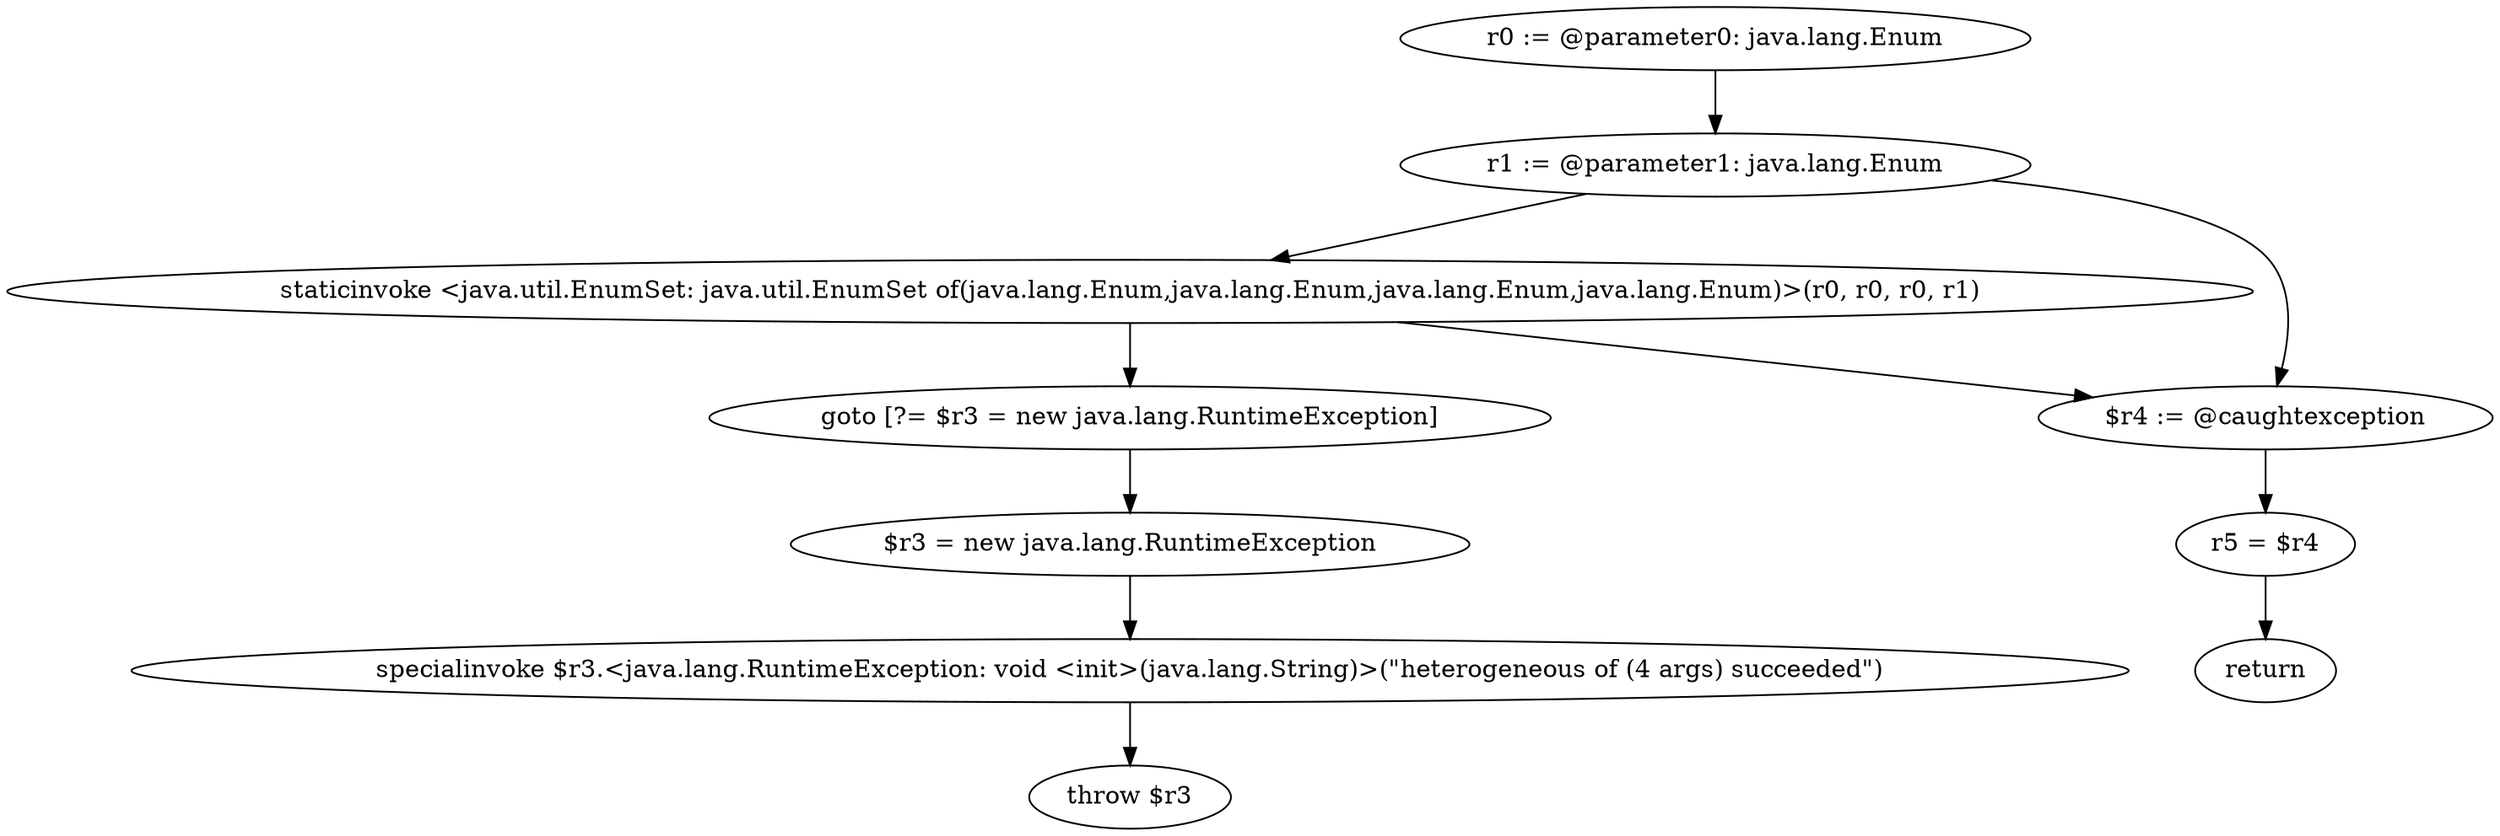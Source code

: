 digraph "unitGraph" {
    "r0 := @parameter0: java.lang.Enum"
    "r1 := @parameter1: java.lang.Enum"
    "staticinvoke <java.util.EnumSet: java.util.EnumSet of(java.lang.Enum,java.lang.Enum,java.lang.Enum,java.lang.Enum)>(r0, r0, r0, r1)"
    "goto [?= $r3 = new java.lang.RuntimeException]"
    "$r4 := @caughtexception"
    "r5 = $r4"
    "return"
    "$r3 = new java.lang.RuntimeException"
    "specialinvoke $r3.<java.lang.RuntimeException: void <init>(java.lang.String)>(\"heterogeneous of (4 args) succeeded\")"
    "throw $r3"
    "r0 := @parameter0: java.lang.Enum"->"r1 := @parameter1: java.lang.Enum";
    "r1 := @parameter1: java.lang.Enum"->"staticinvoke <java.util.EnumSet: java.util.EnumSet of(java.lang.Enum,java.lang.Enum,java.lang.Enum,java.lang.Enum)>(r0, r0, r0, r1)";
    "r1 := @parameter1: java.lang.Enum"->"$r4 := @caughtexception";
    "staticinvoke <java.util.EnumSet: java.util.EnumSet of(java.lang.Enum,java.lang.Enum,java.lang.Enum,java.lang.Enum)>(r0, r0, r0, r1)"->"goto [?= $r3 = new java.lang.RuntimeException]";
    "staticinvoke <java.util.EnumSet: java.util.EnumSet of(java.lang.Enum,java.lang.Enum,java.lang.Enum,java.lang.Enum)>(r0, r0, r0, r1)"->"$r4 := @caughtexception";
    "goto [?= $r3 = new java.lang.RuntimeException]"->"$r3 = new java.lang.RuntimeException";
    "$r4 := @caughtexception"->"r5 = $r4";
    "r5 = $r4"->"return";
    "$r3 = new java.lang.RuntimeException"->"specialinvoke $r3.<java.lang.RuntimeException: void <init>(java.lang.String)>(\"heterogeneous of (4 args) succeeded\")";
    "specialinvoke $r3.<java.lang.RuntimeException: void <init>(java.lang.String)>(\"heterogeneous of (4 args) succeeded\")"->"throw $r3";
}
